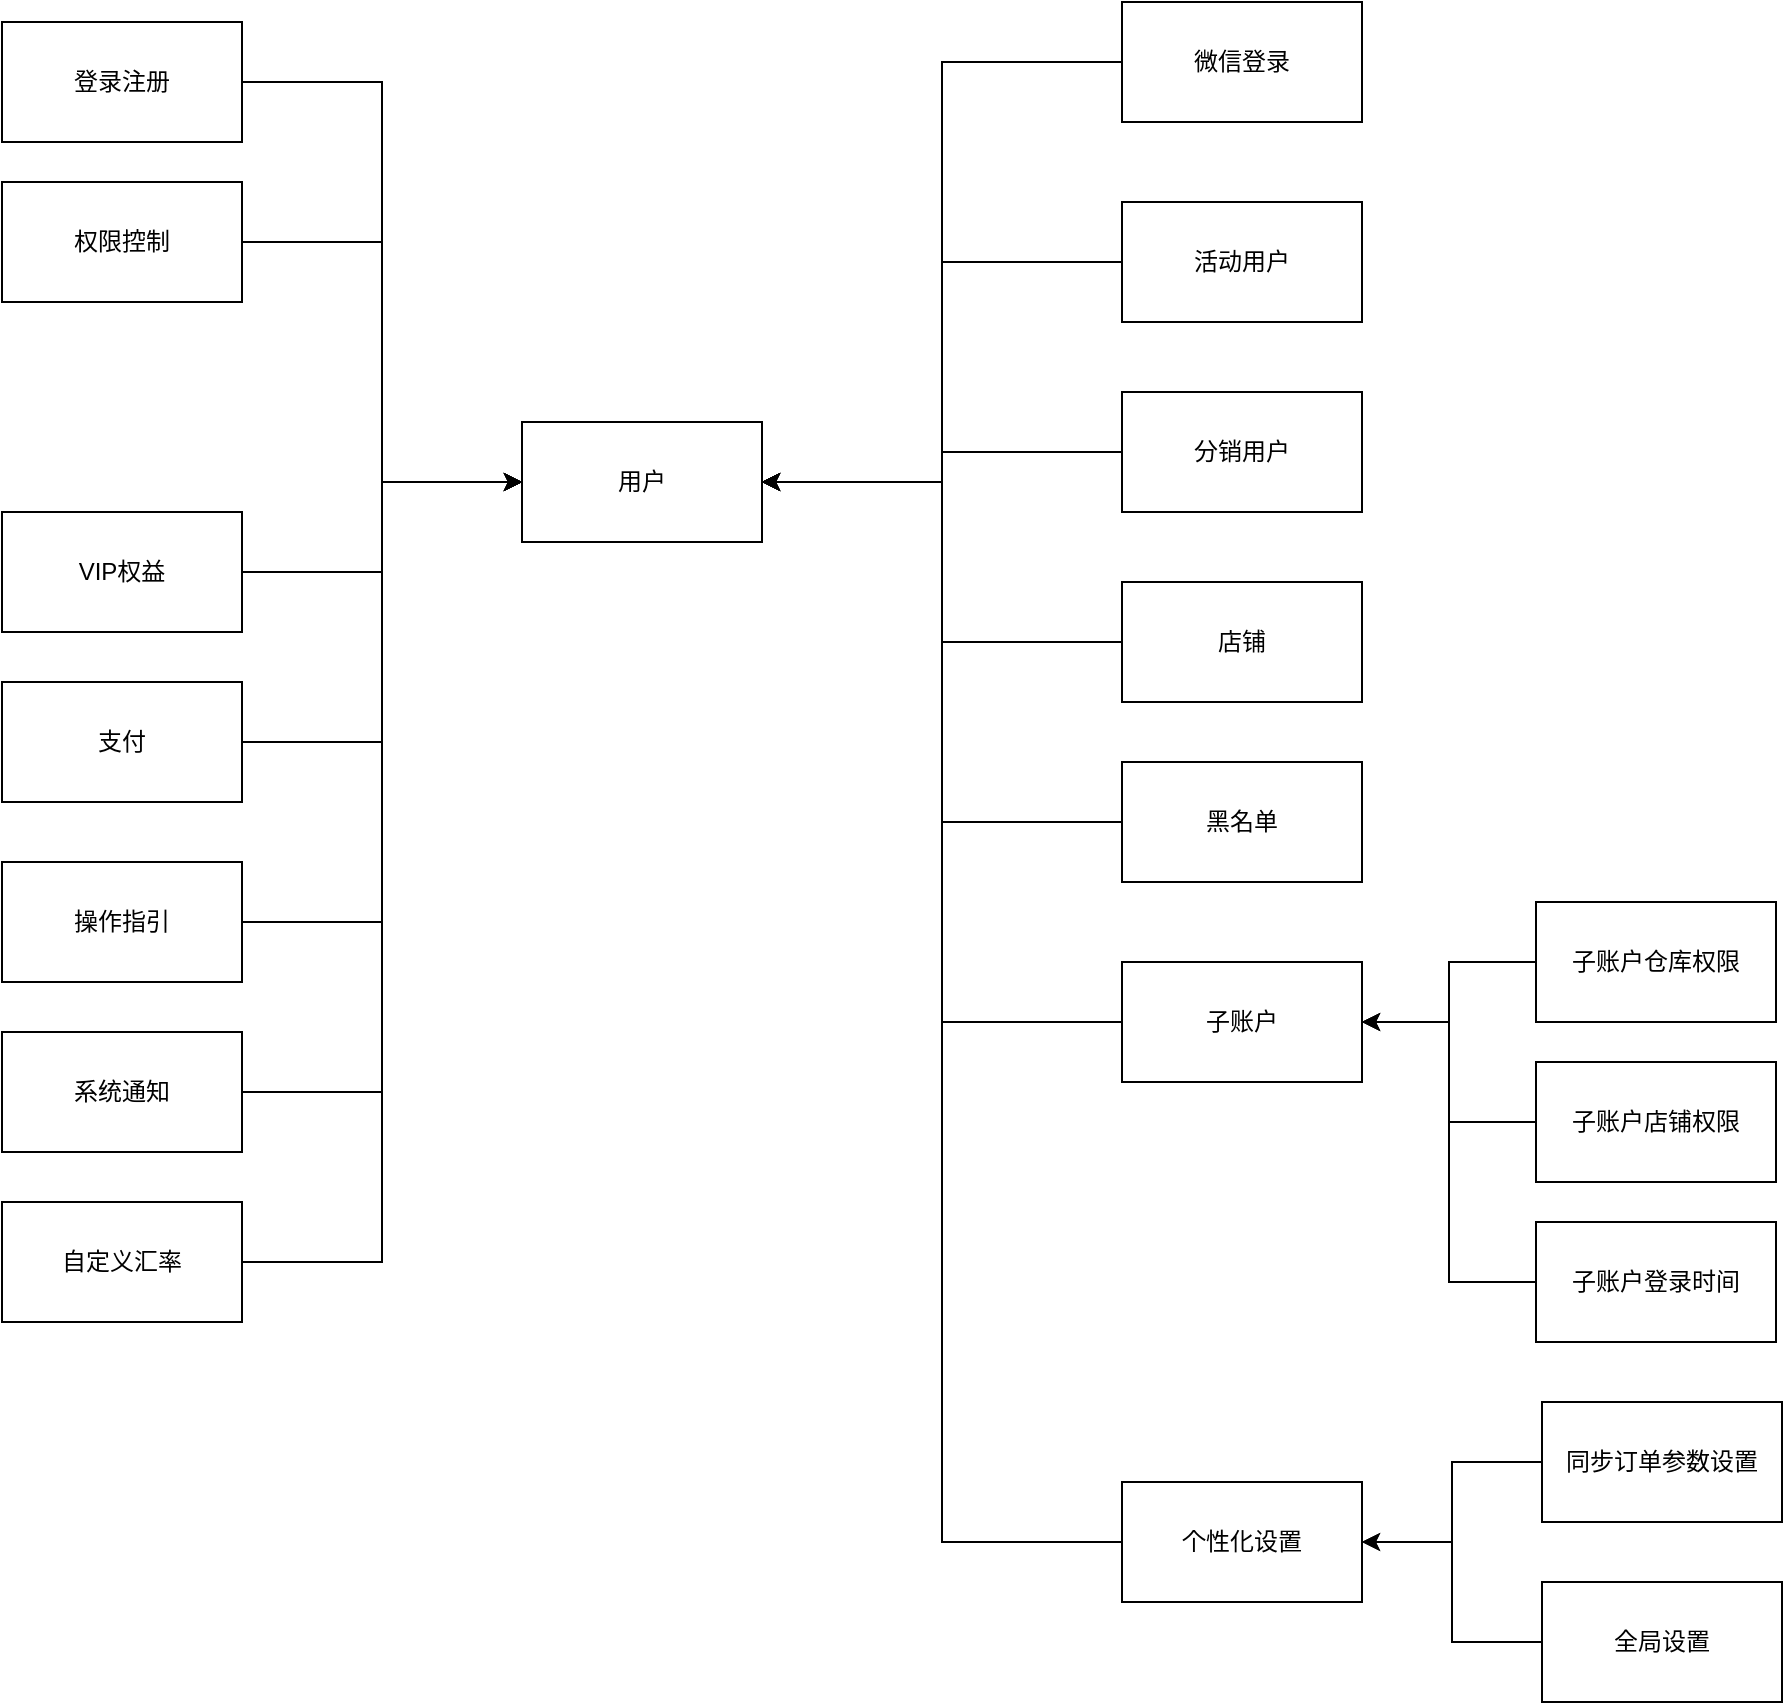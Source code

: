 <mxfile version="17.1.3" type="github">
  <diagram id="tzKk3144fkNIU-DoCS1w" name="第 1 页">
    <mxGraphModel dx="1422" dy="762" grid="1" gridSize="10" guides="1" tooltips="1" connect="1" arrows="1" fold="1" page="1" pageScale="1" pageWidth="827" pageHeight="1169" math="0" shadow="0">
      <root>
        <mxCell id="0" />
        <mxCell id="1" parent="0" />
        <mxCell id="-JEumUQnnkVg_jabmj1U-1" value="用户" style="rounded=0;whiteSpace=wrap;html=1;" vertex="1" parent="1">
          <mxGeometry x="320" y="280" width="120" height="60" as="geometry" />
        </mxCell>
        <mxCell id="-JEumUQnnkVg_jabmj1U-33" style="edgeStyle=orthogonalEdgeStyle;rounded=0;orthogonalLoop=1;jettySize=auto;html=1;exitX=0;exitY=0.5;exitDx=0;exitDy=0;entryX=1;entryY=0.5;entryDx=0;entryDy=0;" edge="1" parent="1" source="-JEumUQnnkVg_jabmj1U-2" target="-JEumUQnnkVg_jabmj1U-1">
          <mxGeometry relative="1" as="geometry" />
        </mxCell>
        <mxCell id="-JEumUQnnkVg_jabmj1U-2" value="店铺" style="rounded=0;whiteSpace=wrap;html=1;" vertex="1" parent="1">
          <mxGeometry x="620" y="360" width="120" height="60" as="geometry" />
        </mxCell>
        <mxCell id="-JEumUQnnkVg_jabmj1U-31" style="edgeStyle=orthogonalEdgeStyle;rounded=0;orthogonalLoop=1;jettySize=auto;html=1;exitX=0;exitY=0.5;exitDx=0;exitDy=0;entryX=1;entryY=0.5;entryDx=0;entryDy=0;" edge="1" parent="1" source="-JEumUQnnkVg_jabmj1U-3" target="-JEumUQnnkVg_jabmj1U-1">
          <mxGeometry relative="1" as="geometry" />
        </mxCell>
        <mxCell id="-JEumUQnnkVg_jabmj1U-3" value="活动用户" style="rounded=0;whiteSpace=wrap;html=1;" vertex="1" parent="1">
          <mxGeometry x="620" y="170" width="120" height="60" as="geometry" />
        </mxCell>
        <mxCell id="-JEumUQnnkVg_jabmj1U-32" style="edgeStyle=orthogonalEdgeStyle;rounded=0;orthogonalLoop=1;jettySize=auto;html=1;exitX=0;exitY=0.5;exitDx=0;exitDy=0;entryX=1;entryY=0.5;entryDx=0;entryDy=0;" edge="1" parent="1" source="-JEumUQnnkVg_jabmj1U-4" target="-JEumUQnnkVg_jabmj1U-1">
          <mxGeometry relative="1" as="geometry" />
        </mxCell>
        <mxCell id="-JEumUQnnkVg_jabmj1U-4" value="分销用户" style="rounded=0;whiteSpace=wrap;html=1;" vertex="1" parent="1">
          <mxGeometry x="620" y="265" width="120" height="60" as="geometry" />
        </mxCell>
        <mxCell id="-JEumUQnnkVg_jabmj1U-6" style="edgeStyle=orthogonalEdgeStyle;rounded=0;orthogonalLoop=1;jettySize=auto;html=1;exitX=1;exitY=0.5;exitDx=0;exitDy=0;entryX=0;entryY=0.5;entryDx=0;entryDy=0;" edge="1" parent="1" source="-JEumUQnnkVg_jabmj1U-5" target="-JEumUQnnkVg_jabmj1U-1">
          <mxGeometry relative="1" as="geometry" />
        </mxCell>
        <mxCell id="-JEumUQnnkVg_jabmj1U-5" value="权限控制" style="rounded=0;whiteSpace=wrap;html=1;" vertex="1" parent="1">
          <mxGeometry x="60" y="160" width="120" height="60" as="geometry" />
        </mxCell>
        <mxCell id="-JEumUQnnkVg_jabmj1U-34" style="edgeStyle=orthogonalEdgeStyle;rounded=0;orthogonalLoop=1;jettySize=auto;html=1;exitX=0;exitY=0.5;exitDx=0;exitDy=0;entryX=1;entryY=0.5;entryDx=0;entryDy=0;" edge="1" parent="1" source="-JEumUQnnkVg_jabmj1U-9" target="-JEumUQnnkVg_jabmj1U-1">
          <mxGeometry relative="1" as="geometry" />
        </mxCell>
        <mxCell id="-JEumUQnnkVg_jabmj1U-9" value="黑名单" style="rounded=0;whiteSpace=wrap;html=1;" vertex="1" parent="1">
          <mxGeometry x="620" y="450" width="120" height="60" as="geometry" />
        </mxCell>
        <mxCell id="-JEumUQnnkVg_jabmj1U-36" style="edgeStyle=orthogonalEdgeStyle;rounded=0;orthogonalLoop=1;jettySize=auto;html=1;exitX=0;exitY=0.5;exitDx=0;exitDy=0;entryX=1;entryY=0.5;entryDx=0;entryDy=0;" edge="1" parent="1" source="-JEumUQnnkVg_jabmj1U-10" target="-JEumUQnnkVg_jabmj1U-1">
          <mxGeometry relative="1" as="geometry" />
        </mxCell>
        <mxCell id="-JEumUQnnkVg_jabmj1U-10" value="子账户" style="rounded=0;whiteSpace=wrap;html=1;" vertex="1" parent="1">
          <mxGeometry x="620" y="550" width="120" height="60" as="geometry" />
        </mxCell>
        <mxCell id="-JEumUQnnkVg_jabmj1U-37" style="edgeStyle=orthogonalEdgeStyle;rounded=0;orthogonalLoop=1;jettySize=auto;html=1;exitX=0;exitY=0.5;exitDx=0;exitDy=0;entryX=1;entryY=0.5;entryDx=0;entryDy=0;" edge="1" parent="1" source="-JEumUQnnkVg_jabmj1U-11" target="-JEumUQnnkVg_jabmj1U-10">
          <mxGeometry relative="1" as="geometry" />
        </mxCell>
        <mxCell id="-JEumUQnnkVg_jabmj1U-11" value="子账户仓库权限" style="rounded=0;whiteSpace=wrap;html=1;" vertex="1" parent="1">
          <mxGeometry x="827" y="520" width="120" height="60" as="geometry" />
        </mxCell>
        <mxCell id="-JEumUQnnkVg_jabmj1U-39" style="edgeStyle=orthogonalEdgeStyle;rounded=0;orthogonalLoop=1;jettySize=auto;html=1;exitX=0;exitY=0.5;exitDx=0;exitDy=0;entryX=1;entryY=0.5;entryDx=0;entryDy=0;" edge="1" parent="1" source="-JEumUQnnkVg_jabmj1U-12" target="-JEumUQnnkVg_jabmj1U-10">
          <mxGeometry relative="1" as="geometry" />
        </mxCell>
        <mxCell id="-JEumUQnnkVg_jabmj1U-12" value="子账户登录时间" style="rounded=0;whiteSpace=wrap;html=1;" vertex="1" parent="1">
          <mxGeometry x="827" y="680" width="120" height="60" as="geometry" />
        </mxCell>
        <mxCell id="-JEumUQnnkVg_jabmj1U-42" style="edgeStyle=orthogonalEdgeStyle;rounded=0;orthogonalLoop=1;jettySize=auto;html=1;exitX=0;exitY=0.5;exitDx=0;exitDy=0;entryX=1;entryY=0.5;entryDx=0;entryDy=0;" edge="1" parent="1" source="-JEumUQnnkVg_jabmj1U-13" target="-JEumUQnnkVg_jabmj1U-40">
          <mxGeometry relative="1" as="geometry" />
        </mxCell>
        <mxCell id="-JEumUQnnkVg_jabmj1U-13" value="同步订单参数设置" style="rounded=0;whiteSpace=wrap;html=1;" vertex="1" parent="1">
          <mxGeometry x="830" y="770" width="120" height="60" as="geometry" />
        </mxCell>
        <mxCell id="-JEumUQnnkVg_jabmj1U-45" style="edgeStyle=orthogonalEdgeStyle;rounded=0;orthogonalLoop=1;jettySize=auto;html=1;exitX=1;exitY=0.5;exitDx=0;exitDy=0;entryX=0;entryY=0.5;entryDx=0;entryDy=0;" edge="1" parent="1" source="-JEumUQnnkVg_jabmj1U-16" target="-JEumUQnnkVg_jabmj1U-1">
          <mxGeometry relative="1" as="geometry" />
        </mxCell>
        <mxCell id="-JEumUQnnkVg_jabmj1U-16" value="操作指引" style="rounded=0;whiteSpace=wrap;html=1;" vertex="1" parent="1">
          <mxGeometry x="60" y="500" width="120" height="60" as="geometry" />
        </mxCell>
        <mxCell id="-JEumUQnnkVg_jabmj1U-38" style="edgeStyle=orthogonalEdgeStyle;rounded=0;orthogonalLoop=1;jettySize=auto;html=1;exitX=0;exitY=0.5;exitDx=0;exitDy=0;entryX=1;entryY=0.5;entryDx=0;entryDy=0;" edge="1" parent="1" source="-JEumUQnnkVg_jabmj1U-17" target="-JEumUQnnkVg_jabmj1U-10">
          <mxGeometry relative="1" as="geometry" />
        </mxCell>
        <mxCell id="-JEumUQnnkVg_jabmj1U-17" value="子账户店铺权限" style="rounded=0;whiteSpace=wrap;html=1;" vertex="1" parent="1">
          <mxGeometry x="827" y="600" width="120" height="60" as="geometry" />
        </mxCell>
        <mxCell id="-JEumUQnnkVg_jabmj1U-30" style="edgeStyle=orthogonalEdgeStyle;rounded=0;orthogonalLoop=1;jettySize=auto;html=1;exitX=0;exitY=0.5;exitDx=0;exitDy=0;entryX=1;entryY=0.5;entryDx=0;entryDy=0;" edge="1" parent="1" source="-JEumUQnnkVg_jabmj1U-18" target="-JEumUQnnkVg_jabmj1U-1">
          <mxGeometry relative="1" as="geometry" />
        </mxCell>
        <mxCell id="-JEumUQnnkVg_jabmj1U-18" value="微信登录" style="rounded=0;whiteSpace=wrap;html=1;" vertex="1" parent="1">
          <mxGeometry x="620" y="70" width="120" height="60" as="geometry" />
        </mxCell>
        <mxCell id="-JEumUQnnkVg_jabmj1U-48" style="edgeStyle=orthogonalEdgeStyle;rounded=0;orthogonalLoop=1;jettySize=auto;html=1;exitX=1;exitY=0.5;exitDx=0;exitDy=0;entryX=0;entryY=0.5;entryDx=0;entryDy=0;" edge="1" parent="1" source="-JEumUQnnkVg_jabmj1U-19" target="-JEumUQnnkVg_jabmj1U-1">
          <mxGeometry relative="1" as="geometry" />
        </mxCell>
        <mxCell id="-JEumUQnnkVg_jabmj1U-19" value="系统通知" style="rounded=0;whiteSpace=wrap;html=1;" vertex="1" parent="1">
          <mxGeometry x="60" y="585" width="120" height="60" as="geometry" />
        </mxCell>
        <mxCell id="-JEumUQnnkVg_jabmj1U-49" style="edgeStyle=orthogonalEdgeStyle;rounded=0;orthogonalLoop=1;jettySize=auto;html=1;exitX=1;exitY=0.5;exitDx=0;exitDy=0;entryX=0;entryY=0.5;entryDx=0;entryDy=0;" edge="1" parent="1" source="-JEumUQnnkVg_jabmj1U-20" target="-JEumUQnnkVg_jabmj1U-1">
          <mxGeometry relative="1" as="geometry" />
        </mxCell>
        <mxCell id="-JEumUQnnkVg_jabmj1U-20" value="自定义汇率" style="rounded=0;whiteSpace=wrap;html=1;" vertex="1" parent="1">
          <mxGeometry x="60" y="670" width="120" height="60" as="geometry" />
        </mxCell>
        <mxCell id="-JEumUQnnkVg_jabmj1U-44" style="edgeStyle=orthogonalEdgeStyle;rounded=0;orthogonalLoop=1;jettySize=auto;html=1;exitX=0;exitY=0.5;exitDx=0;exitDy=0;" edge="1" parent="1" source="-JEumUQnnkVg_jabmj1U-22" target="-JEumUQnnkVg_jabmj1U-40">
          <mxGeometry relative="1" as="geometry" />
        </mxCell>
        <mxCell id="-JEumUQnnkVg_jabmj1U-22" value="全局设置" style="rounded=0;whiteSpace=wrap;html=1;" vertex="1" parent="1">
          <mxGeometry x="830" y="860" width="120" height="60" as="geometry" />
        </mxCell>
        <mxCell id="-JEumUQnnkVg_jabmj1U-28" style="edgeStyle=orthogonalEdgeStyle;rounded=0;orthogonalLoop=1;jettySize=auto;html=1;exitX=1;exitY=0.5;exitDx=0;exitDy=0;entryX=0;entryY=0.5;entryDx=0;entryDy=0;" edge="1" parent="1" source="-JEumUQnnkVg_jabmj1U-23" target="-JEumUQnnkVg_jabmj1U-1">
          <mxGeometry relative="1" as="geometry" />
        </mxCell>
        <mxCell id="-JEumUQnnkVg_jabmj1U-23" value="VIP权益" style="rounded=0;whiteSpace=wrap;html=1;" vertex="1" parent="1">
          <mxGeometry x="60" y="325" width="120" height="60" as="geometry" />
        </mxCell>
        <mxCell id="-JEumUQnnkVg_jabmj1U-29" style="edgeStyle=orthogonalEdgeStyle;rounded=0;orthogonalLoop=1;jettySize=auto;html=1;exitX=1;exitY=0.5;exitDx=0;exitDy=0;entryX=0;entryY=0.5;entryDx=0;entryDy=0;" edge="1" parent="1" source="-JEumUQnnkVg_jabmj1U-25" target="-JEumUQnnkVg_jabmj1U-1">
          <mxGeometry relative="1" as="geometry" />
        </mxCell>
        <mxCell id="-JEumUQnnkVg_jabmj1U-25" value="支付" style="rounded=0;whiteSpace=wrap;html=1;" vertex="1" parent="1">
          <mxGeometry x="60" y="410" width="120" height="60" as="geometry" />
        </mxCell>
        <mxCell id="-JEumUQnnkVg_jabmj1U-41" style="edgeStyle=orthogonalEdgeStyle;rounded=0;orthogonalLoop=1;jettySize=auto;html=1;exitX=0;exitY=0.5;exitDx=0;exitDy=0;entryX=1;entryY=0.5;entryDx=0;entryDy=0;" edge="1" parent="1" source="-JEumUQnnkVg_jabmj1U-40" target="-JEumUQnnkVg_jabmj1U-1">
          <mxGeometry relative="1" as="geometry" />
        </mxCell>
        <mxCell id="-JEumUQnnkVg_jabmj1U-40" value="个性化设置" style="rounded=0;whiteSpace=wrap;html=1;" vertex="1" parent="1">
          <mxGeometry x="620" y="810" width="120" height="60" as="geometry" />
        </mxCell>
        <mxCell id="-JEumUQnnkVg_jabmj1U-52" style="edgeStyle=orthogonalEdgeStyle;rounded=0;orthogonalLoop=1;jettySize=auto;html=1;exitX=1;exitY=0.5;exitDx=0;exitDy=0;entryX=0;entryY=0.5;entryDx=0;entryDy=0;" edge="1" parent="1" source="-JEumUQnnkVg_jabmj1U-51" target="-JEumUQnnkVg_jabmj1U-1">
          <mxGeometry relative="1" as="geometry" />
        </mxCell>
        <mxCell id="-JEumUQnnkVg_jabmj1U-51" value="登录注册" style="rounded=0;whiteSpace=wrap;html=1;" vertex="1" parent="1">
          <mxGeometry x="60" y="80" width="120" height="60" as="geometry" />
        </mxCell>
      </root>
    </mxGraphModel>
  </diagram>
</mxfile>
